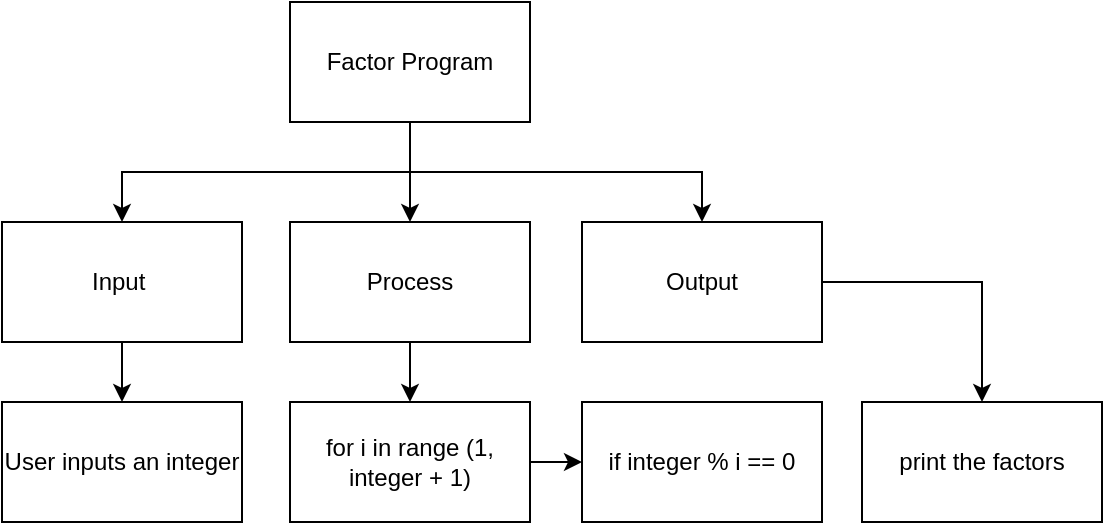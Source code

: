 <mxfile>
    <diagram id="vig4QCyWvbdof-3Gt-XO" name="Page-1">
        <mxGraphModel dx="594" dy="431" grid="1" gridSize="10" guides="1" tooltips="1" connect="1" arrows="1" fold="1" page="1" pageScale="1" pageWidth="827" pageHeight="1169" math="0" shadow="0">
            <root>
                <mxCell id="0"/>
                <mxCell id="1" parent="0"/>
                <mxCell id="2" style="edgeStyle=none;html=1;exitX=0.5;exitY=1;exitDx=0;exitDy=0;entryX=0.5;entryY=0;entryDx=0;entryDy=0;" edge="1" parent="1" source="5" target="9">
                    <mxGeometry relative="1" as="geometry"/>
                </mxCell>
                <mxCell id="3" style="edgeStyle=orthogonalEdgeStyle;html=1;exitX=0.5;exitY=1;exitDx=0;exitDy=0;entryX=0.5;entryY=0;entryDx=0;entryDy=0;rounded=0;" edge="1" parent="1" source="5" target="7">
                    <mxGeometry relative="1" as="geometry"/>
                </mxCell>
                <mxCell id="4" style="edgeStyle=orthogonalEdgeStyle;rounded=0;html=1;exitX=0.5;exitY=1;exitDx=0;exitDy=0;" edge="1" parent="1" source="5" target="11">
                    <mxGeometry relative="1" as="geometry"/>
                </mxCell>
                <mxCell id="5" value="Factor Program" style="rounded=0;whiteSpace=wrap;html=1;" vertex="1" parent="1">
                    <mxGeometry x="354" y="100" width="120" height="60" as="geometry"/>
                </mxCell>
                <mxCell id="6" style="edgeStyle=orthogonalEdgeStyle;rounded=0;html=1;exitX=0.5;exitY=1;exitDx=0;exitDy=0;entryX=0.5;entryY=0;entryDx=0;entryDy=0;" edge="1" parent="1" source="7" target="12">
                    <mxGeometry relative="1" as="geometry"/>
                </mxCell>
                <mxCell id="7" value="Input&amp;nbsp;" style="rounded=0;whiteSpace=wrap;html=1;" vertex="1" parent="1">
                    <mxGeometry x="210" y="210" width="120" height="60" as="geometry"/>
                </mxCell>
                <mxCell id="8" style="edgeStyle=orthogonalEdgeStyle;rounded=0;html=1;exitX=0.5;exitY=1;exitDx=0;exitDy=0;entryX=0.5;entryY=0;entryDx=0;entryDy=0;" edge="1" parent="1" source="9" target="13">
                    <mxGeometry relative="1" as="geometry"/>
                </mxCell>
                <mxCell id="9" value="Process" style="rounded=0;whiteSpace=wrap;html=1;" vertex="1" parent="1">
                    <mxGeometry x="354" y="210" width="120" height="60" as="geometry"/>
                </mxCell>
                <mxCell id="20" style="edgeStyle=orthogonalEdgeStyle;html=1;exitX=1;exitY=0.5;exitDx=0;exitDy=0;entryX=0.5;entryY=0;entryDx=0;entryDy=0;rounded=0;" edge="1" parent="1" source="11" target="18">
                    <mxGeometry relative="1" as="geometry"/>
                </mxCell>
                <mxCell id="11" value="Output" style="rounded=0;whiteSpace=wrap;html=1;" vertex="1" parent="1">
                    <mxGeometry x="500" y="210" width="120" height="60" as="geometry"/>
                </mxCell>
                <mxCell id="12" value="User inputs an integer" style="rounded=0;whiteSpace=wrap;html=1;" vertex="1" parent="1">
                    <mxGeometry x="210" y="300" width="120" height="60" as="geometry"/>
                </mxCell>
                <mxCell id="16" style="edgeStyle=none;html=1;exitX=1;exitY=0.5;exitDx=0;exitDy=0;" edge="1" parent="1" source="13" target="15">
                    <mxGeometry relative="1" as="geometry"/>
                </mxCell>
                <mxCell id="13" value="for i in range (1, integer + 1)" style="rounded=0;whiteSpace=wrap;html=1;" vertex="1" parent="1">
                    <mxGeometry x="354" y="300" width="120" height="60" as="geometry"/>
                </mxCell>
                <mxCell id="15" value="if integer % i == 0" style="rounded=0;whiteSpace=wrap;html=1;" vertex="1" parent="1">
                    <mxGeometry x="500" y="300" width="120" height="60" as="geometry"/>
                </mxCell>
                <mxCell id="18" value="print the factors" style="rounded=0;whiteSpace=wrap;html=1;" vertex="1" parent="1">
                    <mxGeometry x="640" y="300" width="120" height="60" as="geometry"/>
                </mxCell>
            </root>
        </mxGraphModel>
    </diagram>
</mxfile>